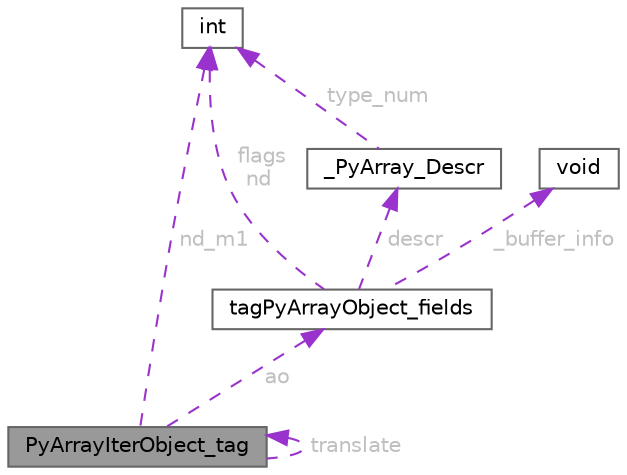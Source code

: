 digraph "PyArrayIterObject_tag"
{
 // LATEX_PDF_SIZE
  bgcolor="transparent";
  edge [fontname=Helvetica,fontsize=10,labelfontname=Helvetica,labelfontsize=10];
  node [fontname=Helvetica,fontsize=10,shape=box,height=0.2,width=0.4];
  Node1 [id="Node000001",label="PyArrayIterObject_tag",height=0.2,width=0.4,color="gray40", fillcolor="grey60", style="filled", fontcolor="black",tooltip=" "];
  Node2 -> Node1 [id="edge8_Node000001_Node000002",dir="back",color="darkorchid3",style="dashed",tooltip=" ",label=" nd_m1",fontcolor="grey" ];
  Node2 [id="Node000002",label="int",height=0.2,width=0.4,color="gray40", fillcolor="white", style="filled",tooltip=" "];
  Node3 -> Node1 [id="edge9_Node000001_Node000003",dir="back",color="darkorchid3",style="dashed",tooltip=" ",label=" ao",fontcolor="grey" ];
  Node3 [id="Node000003",label="tagPyArrayObject_fields",height=0.2,width=0.4,color="gray40", fillcolor="white", style="filled",URL="$structtagPyArrayObject__fields.html",tooltip=" "];
  Node2 -> Node3 [id="edge10_Node000003_Node000002",dir="back",color="darkorchid3",style="dashed",tooltip=" ",label=" flags\nnd",fontcolor="grey" ];
  Node4 -> Node3 [id="edge11_Node000003_Node000004",dir="back",color="darkorchid3",style="dashed",tooltip=" ",label=" descr",fontcolor="grey" ];
  Node4 [id="Node000004",label="_PyArray_Descr",height=0.2,width=0.4,color="gray40", fillcolor="white", style="filled",URL="$struct__PyArray__Descr.html",tooltip=" "];
  Node2 -> Node4 [id="edge12_Node000004_Node000002",dir="back",color="darkorchid3",style="dashed",tooltip=" ",label=" type_num",fontcolor="grey" ];
  Node5 -> Node3 [id="edge13_Node000003_Node000005",dir="back",color="darkorchid3",style="dashed",tooltip=" ",label=" _buffer_info",fontcolor="grey" ];
  Node5 [id="Node000005",label="void",height=0.2,width=0.4,color="gray40", fillcolor="white", style="filled",tooltip=" "];
  Node1 -> Node1 [id="edge14_Node000001_Node000001",dir="back",color="darkorchid3",style="dashed",tooltip=" ",label=" translate",fontcolor="grey" ];
}
